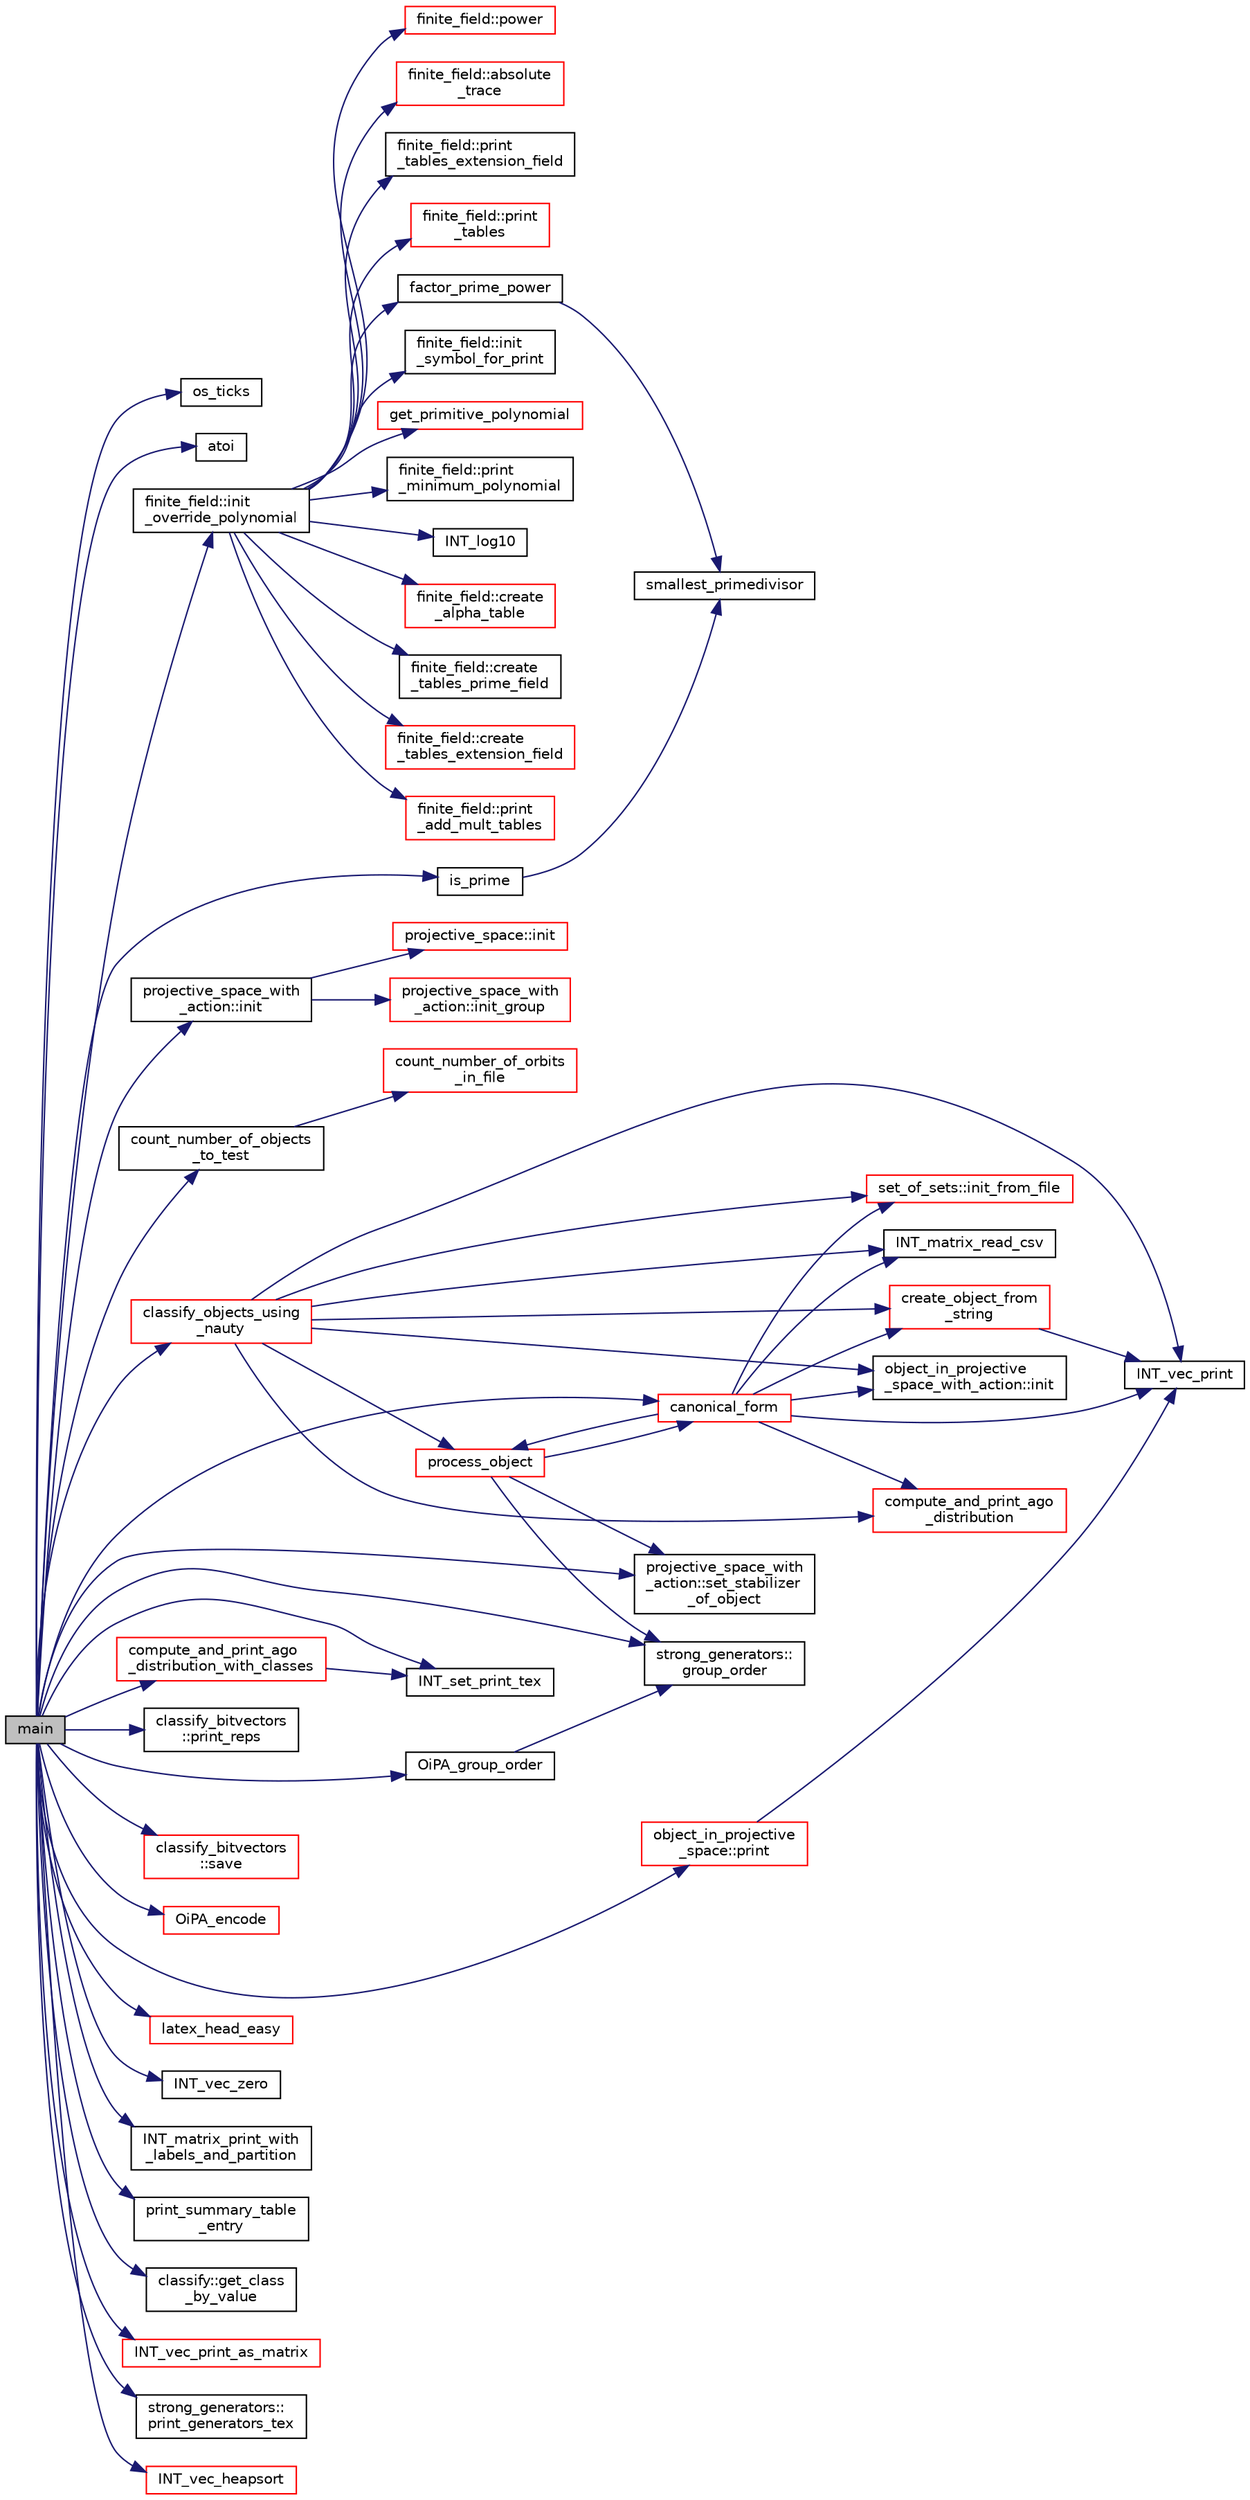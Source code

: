 digraph "main"
{
  edge [fontname="Helvetica",fontsize="10",labelfontname="Helvetica",labelfontsize="10"];
  node [fontname="Helvetica",fontsize="10",shape=record];
  rankdir="LR";
  Node406 [label="main",height=0.2,width=0.4,color="black", fillcolor="grey75", style="filled", fontcolor="black"];
  Node406 -> Node407 [color="midnightblue",fontsize="10",style="solid",fontname="Helvetica"];
  Node407 [label="os_ticks",height=0.2,width=0.4,color="black", fillcolor="white", style="filled",URL="$d5/db4/io__and__os_8h.html#a3da6d2b09e35d569adb7101dffcb5224"];
  Node406 -> Node408 [color="midnightblue",fontsize="10",style="solid",fontname="Helvetica"];
  Node408 [label="atoi",height=0.2,width=0.4,color="black", fillcolor="white", style="filled",URL="$d9/d60/discreta_8h.html#ad0ac71cbcb495289e474437d6b7d7fac"];
  Node406 -> Node409 [color="midnightblue",fontsize="10",style="solid",fontname="Helvetica"];
  Node409 [label="finite_field::init\l_override_polynomial",height=0.2,width=0.4,color="black", fillcolor="white", style="filled",URL="$df/d5a/classfinite__field.html#a39a40b052f326a05c5a1e6b13572f3e5"];
  Node409 -> Node410 [color="midnightblue",fontsize="10",style="solid",fontname="Helvetica"];
  Node410 [label="factor_prime_power",height=0.2,width=0.4,color="black", fillcolor="white", style="filled",URL="$de/dc5/algebra__and__number__theory_8h.html#af87166fad1e9b91458c714e90f8cd399"];
  Node410 -> Node411 [color="midnightblue",fontsize="10",style="solid",fontname="Helvetica"];
  Node411 [label="smallest_primedivisor",height=0.2,width=0.4,color="black", fillcolor="white", style="filled",URL="$df/dda/number__theory_8_c.html#a89238384b70e5f0f19ac179ca88d468d"];
  Node409 -> Node412 [color="midnightblue",fontsize="10",style="solid",fontname="Helvetica"];
  Node412 [label="finite_field::init\l_symbol_for_print",height=0.2,width=0.4,color="black", fillcolor="white", style="filled",URL="$df/d5a/classfinite__field.html#ac3ac8778d3162ccee0b3c5764127a92e"];
  Node409 -> Node413 [color="midnightblue",fontsize="10",style="solid",fontname="Helvetica"];
  Node413 [label="get_primitive_polynomial",height=0.2,width=0.4,color="red", fillcolor="white", style="filled",URL="$de/dc5/algebra__and__number__theory_8h.html#a208ece81c99403683f588d02defd74a7"];
  Node409 -> Node417 [color="midnightblue",fontsize="10",style="solid",fontname="Helvetica"];
  Node417 [label="finite_field::print\l_minimum_polynomial",height=0.2,width=0.4,color="black", fillcolor="white", style="filled",URL="$df/d5a/classfinite__field.html#a6d58c4c06994e9637385ff69943f13cb"];
  Node409 -> Node418 [color="midnightblue",fontsize="10",style="solid",fontname="Helvetica"];
  Node418 [label="INT_log10",height=0.2,width=0.4,color="black", fillcolor="white", style="filled",URL="$de/dc5/algebra__and__number__theory_8h.html#a98bc0a6c562370a355165d2538dac250"];
  Node409 -> Node419 [color="midnightblue",fontsize="10",style="solid",fontname="Helvetica"];
  Node419 [label="finite_field::create\l_alpha_table",height=0.2,width=0.4,color="red", fillcolor="white", style="filled",URL="$df/d5a/classfinite__field.html#a33e052044b18cf8dc31e6fbffbb1f0db"];
  Node409 -> Node423 [color="midnightblue",fontsize="10",style="solid",fontname="Helvetica"];
  Node423 [label="finite_field::create\l_tables_prime_field",height=0.2,width=0.4,color="black", fillcolor="white", style="filled",URL="$df/d5a/classfinite__field.html#a811a41cf0e334c7c05725afa19d79b7a"];
  Node409 -> Node424 [color="midnightblue",fontsize="10",style="solid",fontname="Helvetica"];
  Node424 [label="finite_field::create\l_tables_extension_field",height=0.2,width=0.4,color="red", fillcolor="white", style="filled",URL="$df/d5a/classfinite__field.html#ac5067ade796759e81d55cd3d434f8512"];
  Node409 -> Node427 [color="midnightblue",fontsize="10",style="solid",fontname="Helvetica"];
  Node427 [label="finite_field::print\l_add_mult_tables",height=0.2,width=0.4,color="red", fillcolor="white", style="filled",URL="$df/d5a/classfinite__field.html#ac4f687830f2953f9f7568c541e3e91c7"];
  Node409 -> Node429 [color="midnightblue",fontsize="10",style="solid",fontname="Helvetica"];
  Node429 [label="finite_field::power",height=0.2,width=0.4,color="red", fillcolor="white", style="filled",URL="$df/d5a/classfinite__field.html#a0437871b8f775f0b2d589188d9ad7e61"];
  Node409 -> Node431 [color="midnightblue",fontsize="10",style="solid",fontname="Helvetica"];
  Node431 [label="finite_field::absolute\l_trace",height=0.2,width=0.4,color="red", fillcolor="white", style="filled",URL="$df/d5a/classfinite__field.html#a7c479f80ec77e646db13d175fb29325f"];
  Node409 -> Node433 [color="midnightblue",fontsize="10",style="solid",fontname="Helvetica"];
  Node433 [label="finite_field::print\l_tables_extension_field",height=0.2,width=0.4,color="black", fillcolor="white", style="filled",URL="$df/d5a/classfinite__field.html#a026b98a814f71c1bfbd6905abb295ee8"];
  Node409 -> Node434 [color="midnightblue",fontsize="10",style="solid",fontname="Helvetica"];
  Node434 [label="finite_field::print\l_tables",height=0.2,width=0.4,color="red", fillcolor="white", style="filled",URL="$df/d5a/classfinite__field.html#aa0bddbd3f44fb6012a198bfc3d0551fc"];
  Node406 -> Node439 [color="midnightblue",fontsize="10",style="solid",fontname="Helvetica"];
  Node439 [label="is_prime",height=0.2,width=0.4,color="black", fillcolor="white", style="filled",URL="$de/dc5/algebra__and__number__theory_8h.html#ac98a0478ba82b9568613df1c8df7e3b8"];
  Node439 -> Node411 [color="midnightblue",fontsize="10",style="solid",fontname="Helvetica"];
  Node406 -> Node440 [color="midnightblue",fontsize="10",style="solid",fontname="Helvetica"];
  Node440 [label="projective_space_with\l_action::init",height=0.2,width=0.4,color="black", fillcolor="white", style="filled",URL="$d5/d37/classprojective__space__with__action.html#a10163a9ca20415bd9a9d4370470143ba"];
  Node440 -> Node441 [color="midnightblue",fontsize="10",style="solid",fontname="Helvetica"];
  Node441 [label="projective_space::init",height=0.2,width=0.4,color="red", fillcolor="white", style="filled",URL="$d2/d17/classprojective__space.html#a8a1efa40df92744519365f82e4740dab"];
  Node440 -> Node470 [color="midnightblue",fontsize="10",style="solid",fontname="Helvetica"];
  Node470 [label="projective_space_with\l_action::init_group",height=0.2,width=0.4,color="red", fillcolor="white", style="filled",URL="$d5/d37/classprojective__space__with__action.html#a1f23de4057fa97f038b1ec977c9d42c4"];
  Node406 -> Node486 [color="midnightblue",fontsize="10",style="solid",fontname="Helvetica"];
  Node486 [label="count_number_of_objects\l_to_test",height=0.2,width=0.4,color="black", fillcolor="white", style="filled",URL="$d0/de6/projective__space__main_8_c.html#a923a4bce2e1f307455c3d7333ea2e419"];
  Node486 -> Node487 [color="midnightblue",fontsize="10",style="solid",fontname="Helvetica"];
  Node487 [label="count_number_of_orbits\l_in_file",height=0.2,width=0.4,color="red", fillcolor="white", style="filled",URL="$d5/db4/io__and__os_8h.html#a03fc77fe7369425fbd18f3fa587f1af5"];
  Node406 -> Node491 [color="midnightblue",fontsize="10",style="solid",fontname="Helvetica"];
  Node491 [label="classify_objects_using\l_nauty",height=0.2,width=0.4,color="red", fillcolor="white", style="filled",URL="$d0/de6/projective__space__main_8_c.html#a32275eacc4bdda93b2b34c2a9217a088"];
  Node491 -> Node492 [color="midnightblue",fontsize="10",style="solid",fontname="Helvetica"];
  Node492 [label="create_object_from\l_string",height=0.2,width=0.4,color="red", fillcolor="white", style="filled",URL="$d0/de6/projective__space__main_8_c.html#a8f63b5bf071061de5cbb1e4d00d0518b"];
  Node492 -> Node448 [color="midnightblue",fontsize="10",style="solid",fontname="Helvetica"];
  Node448 [label="INT_vec_print",height=0.2,width=0.4,color="black", fillcolor="white", style="filled",URL="$df/dbf/sajeeb_8_c.html#a79a5901af0b47dd0d694109543c027fe"];
  Node491 -> Node501 [color="midnightblue",fontsize="10",style="solid",fontname="Helvetica"];
  Node501 [label="process_object",height=0.2,width=0.4,color="red", fillcolor="white", style="filled",URL="$d0/de6/projective__space__main_8_c.html#a63a6b06bd2a9a9c50ed710271f4d5530"];
  Node501 -> Node502 [color="midnightblue",fontsize="10",style="solid",fontname="Helvetica"];
  Node502 [label="canonical_form",height=0.2,width=0.4,color="red", fillcolor="white", style="filled",URL="$d0/de6/projective__space__main_8_c.html#a5f0f6b71cd402c5b41240c420e533e60"];
  Node502 -> Node492 [color="midnightblue",fontsize="10",style="solid",fontname="Helvetica"];
  Node502 -> Node501 [color="midnightblue",fontsize="10",style="solid",fontname="Helvetica"];
  Node502 -> Node589 [color="midnightblue",fontsize="10",style="solid",fontname="Helvetica"];
  Node589 [label="object_in_projective\l_space_with_action::init",height=0.2,width=0.4,color="black", fillcolor="white", style="filled",URL="$d5/d35/classobject__in__projective__space__with__action.html#af4fa723123784e6b61c8b8aa3151a5ed"];
  Node502 -> Node590 [color="midnightblue",fontsize="10",style="solid",fontname="Helvetica"];
  Node590 [label="compute_and_print_ago\l_distribution",height=0.2,width=0.4,color="red", fillcolor="white", style="filled",URL="$d0/de6/projective__space__main_8_c.html#abc36e14ed82bd09be516755b5b717d68"];
  Node502 -> Node607 [color="midnightblue",fontsize="10",style="solid",fontname="Helvetica"];
  Node607 [label="set_of_sets::init_from_file",height=0.2,width=0.4,color="red", fillcolor="white", style="filled",URL="$da/dd6/classset__of__sets.html#af1a1e4d1f577a86ff3a89b70d0f08f16"];
  Node502 -> Node613 [color="midnightblue",fontsize="10",style="solid",fontname="Helvetica"];
  Node613 [label="INT_matrix_read_csv",height=0.2,width=0.4,color="black", fillcolor="white", style="filled",URL="$d5/db4/io__and__os_8h.html#aac568740f8144e9f3aa010add972f552"];
  Node502 -> Node448 [color="midnightblue",fontsize="10",style="solid",fontname="Helvetica"];
  Node501 -> Node615 [color="midnightblue",fontsize="10",style="solid",fontname="Helvetica"];
  Node615 [label="projective_space_with\l_action::set_stabilizer\l_of_object",height=0.2,width=0.4,color="black", fillcolor="white", style="filled",URL="$d5/d37/classprojective__space__with__action.html#afe03a07856b7e7f99c806fcd00c75efe"];
  Node501 -> Node616 [color="midnightblue",fontsize="10",style="solid",fontname="Helvetica"];
  Node616 [label="strong_generators::\lgroup_order",height=0.2,width=0.4,color="black", fillcolor="white", style="filled",URL="$dc/d09/classstrong__generators.html#a91f453c2bfd6502b96f4b4eed16beb20"];
  Node491 -> Node589 [color="midnightblue",fontsize="10",style="solid",fontname="Helvetica"];
  Node491 -> Node590 [color="midnightblue",fontsize="10",style="solid",fontname="Helvetica"];
  Node491 -> Node607 [color="midnightblue",fontsize="10",style="solid",fontname="Helvetica"];
  Node491 -> Node613 [color="midnightblue",fontsize="10",style="solid",fontname="Helvetica"];
  Node491 -> Node448 [color="midnightblue",fontsize="10",style="solid",fontname="Helvetica"];
  Node406 -> Node623 [color="midnightblue",fontsize="10",style="solid",fontname="Helvetica"];
  Node623 [label="compute_and_print_ago\l_distribution_with_classes",height=0.2,width=0.4,color="red", fillcolor="white", style="filled",URL="$d0/de6/projective__space__main_8_c.html#ac64ecd71e4db92860ba230d89959dd8e"];
  Node623 -> Node627 [color="midnightblue",fontsize="10",style="solid",fontname="Helvetica"];
  Node627 [label="INT_set_print_tex",height=0.2,width=0.4,color="black", fillcolor="white", style="filled",URL="$d5/db4/io__and__os_8h.html#adad0666de5d38c0caa4769f9f4756c0b"];
  Node406 -> Node628 [color="midnightblue",fontsize="10",style="solid",fontname="Helvetica"];
  Node628 [label="classify_bitvectors\l::print_reps",height=0.2,width=0.4,color="black", fillcolor="white", style="filled",URL="$dd/d16/classclassify__bitvectors.html#ab67b507ccf01ebf9e9a559c0cadc1691"];
  Node406 -> Node629 [color="midnightblue",fontsize="10",style="solid",fontname="Helvetica"];
  Node629 [label="object_in_projective\l_space::print",height=0.2,width=0.4,color="red", fillcolor="white", style="filled",URL="$d7/d08/classobject__in__projective__space.html#a056911c0013ac43d89cdc9cfd21f6545"];
  Node629 -> Node448 [color="midnightblue",fontsize="10",style="solid",fontname="Helvetica"];
  Node406 -> Node631 [color="midnightblue",fontsize="10",style="solid",fontname="Helvetica"];
  Node631 [label="classify_bitvectors\l::save",height=0.2,width=0.4,color="red", fillcolor="white", style="filled",URL="$dd/d16/classclassify__bitvectors.html#a88b83bfd067704c5213d63797a836c5b"];
  Node406 -> Node635 [color="midnightblue",fontsize="10",style="solid",fontname="Helvetica"];
  Node635 [label="OiPA_encode",height=0.2,width=0.4,color="red", fillcolor="white", style="filled",URL="$d0/de6/projective__space__main_8_c.html#a7ee717b278a36df7300440bf6de5fcdd"];
  Node406 -> Node641 [color="midnightblue",fontsize="10",style="solid",fontname="Helvetica"];
  Node641 [label="OiPA_group_order",height=0.2,width=0.4,color="black", fillcolor="white", style="filled",URL="$d0/de6/projective__space__main_8_c.html#ad91b5a6d2b35b598a5df99ce37f85a10"];
  Node641 -> Node616 [color="midnightblue",fontsize="10",style="solid",fontname="Helvetica"];
  Node406 -> Node642 [color="midnightblue",fontsize="10",style="solid",fontname="Helvetica"];
  Node642 [label="latex_head_easy",height=0.2,width=0.4,color="red", fillcolor="white", style="filled",URL="$d5/db4/io__and__os_8h.html#af113b244ad72251e782a33c429b6fd12"];
  Node406 -> Node446 [color="midnightblue",fontsize="10",style="solid",fontname="Helvetica"];
  Node446 [label="INT_vec_zero",height=0.2,width=0.4,color="black", fillcolor="white", style="filled",URL="$df/dbf/sajeeb_8_c.html#aa8c9c7977203577026080f546fe4980f"];
  Node406 -> Node644 [color="midnightblue",fontsize="10",style="solid",fontname="Helvetica"];
  Node644 [label="INT_matrix_print_with\l_labels_and_partition",height=0.2,width=0.4,color="black", fillcolor="white", style="filled",URL="$d5/db4/io__and__os_8h.html#a49d65f43be040c00e2db8b0850c899cc"];
  Node406 -> Node645 [color="midnightblue",fontsize="10",style="solid",fontname="Helvetica"];
  Node645 [label="print_summary_table\l_entry",height=0.2,width=0.4,color="black", fillcolor="white", style="filled",URL="$d0/de6/projective__space__main_8_c.html#a596b002a0d850d6639f26abf716124ed"];
  Node406 -> Node646 [color="midnightblue",fontsize="10",style="solid",fontname="Helvetica"];
  Node646 [label="classify::get_class\l_by_value",height=0.2,width=0.4,color="black", fillcolor="white", style="filled",URL="$d9/d43/classclassify.html#ab3e85ad9a0a54ff66af9b555f1c33405"];
  Node406 -> Node647 [color="midnightblue",fontsize="10",style="solid",fontname="Helvetica"];
  Node647 [label="INT_vec_print_as_matrix",height=0.2,width=0.4,color="red", fillcolor="white", style="filled",URL="$d5/db4/io__and__os_8h.html#a72155bb8a3aef3942bf2cd40bf5f10a5"];
  Node406 -> Node502 [color="midnightblue",fontsize="10",style="solid",fontname="Helvetica"];
  Node406 -> Node615 [color="midnightblue",fontsize="10",style="solid",fontname="Helvetica"];
  Node406 -> Node616 [color="midnightblue",fontsize="10",style="solid",fontname="Helvetica"];
  Node406 -> Node649 [color="midnightblue",fontsize="10",style="solid",fontname="Helvetica"];
  Node649 [label="strong_generators::\lprint_generators_tex",height=0.2,width=0.4,color="black", fillcolor="white", style="filled",URL="$dc/d09/classstrong__generators.html#a5ec5e1048119097985c01a56f427d873"];
  Node406 -> Node513 [color="midnightblue",fontsize="10",style="solid",fontname="Helvetica"];
  Node513 [label="INT_vec_heapsort",height=0.2,width=0.4,color="red", fillcolor="white", style="filled",URL="$d5/de2/foundations_2data__structures_2data__structures_8h.html#a3590ad9987f801fbfc94634300182f39"];
  Node406 -> Node627 [color="midnightblue",fontsize="10",style="solid",fontname="Helvetica"];
}
